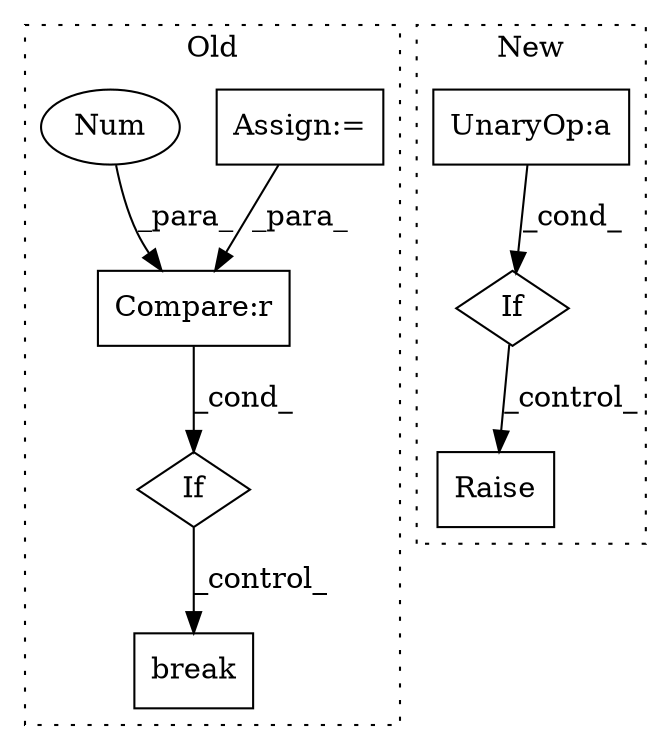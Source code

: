digraph G {
subgraph cluster0 {
1 [label="break" a="94" s="10356" l="5" shape="box"];
4 [label="If" a="96" s="10295" l="3" shape="diamond"];
5 [label="Compare:r" a="40" s="10302" l="6" shape="box"];
6 [label="Assign:=" a="68" s="8878" l="3" shape="box"];
8 [label="Num" a="76" s="10306" l="2" shape="ellipse"];
label = "Old";
style="dotted";
}
subgraph cluster1 {
2 [label="Raise" a="91" s="9781" l="6" shape="box"];
3 [label="If" a="96" s="9728" l="3" shape="diamond"];
7 [label="UnaryOp:a" a="61" s="9731" l="36" shape="box"];
label = "New";
style="dotted";
}
3 -> 2 [label="_control_"];
4 -> 1 [label="_control_"];
5 -> 4 [label="_cond_"];
6 -> 5 [label="_para_"];
7 -> 3 [label="_cond_"];
8 -> 5 [label="_para_"];
}